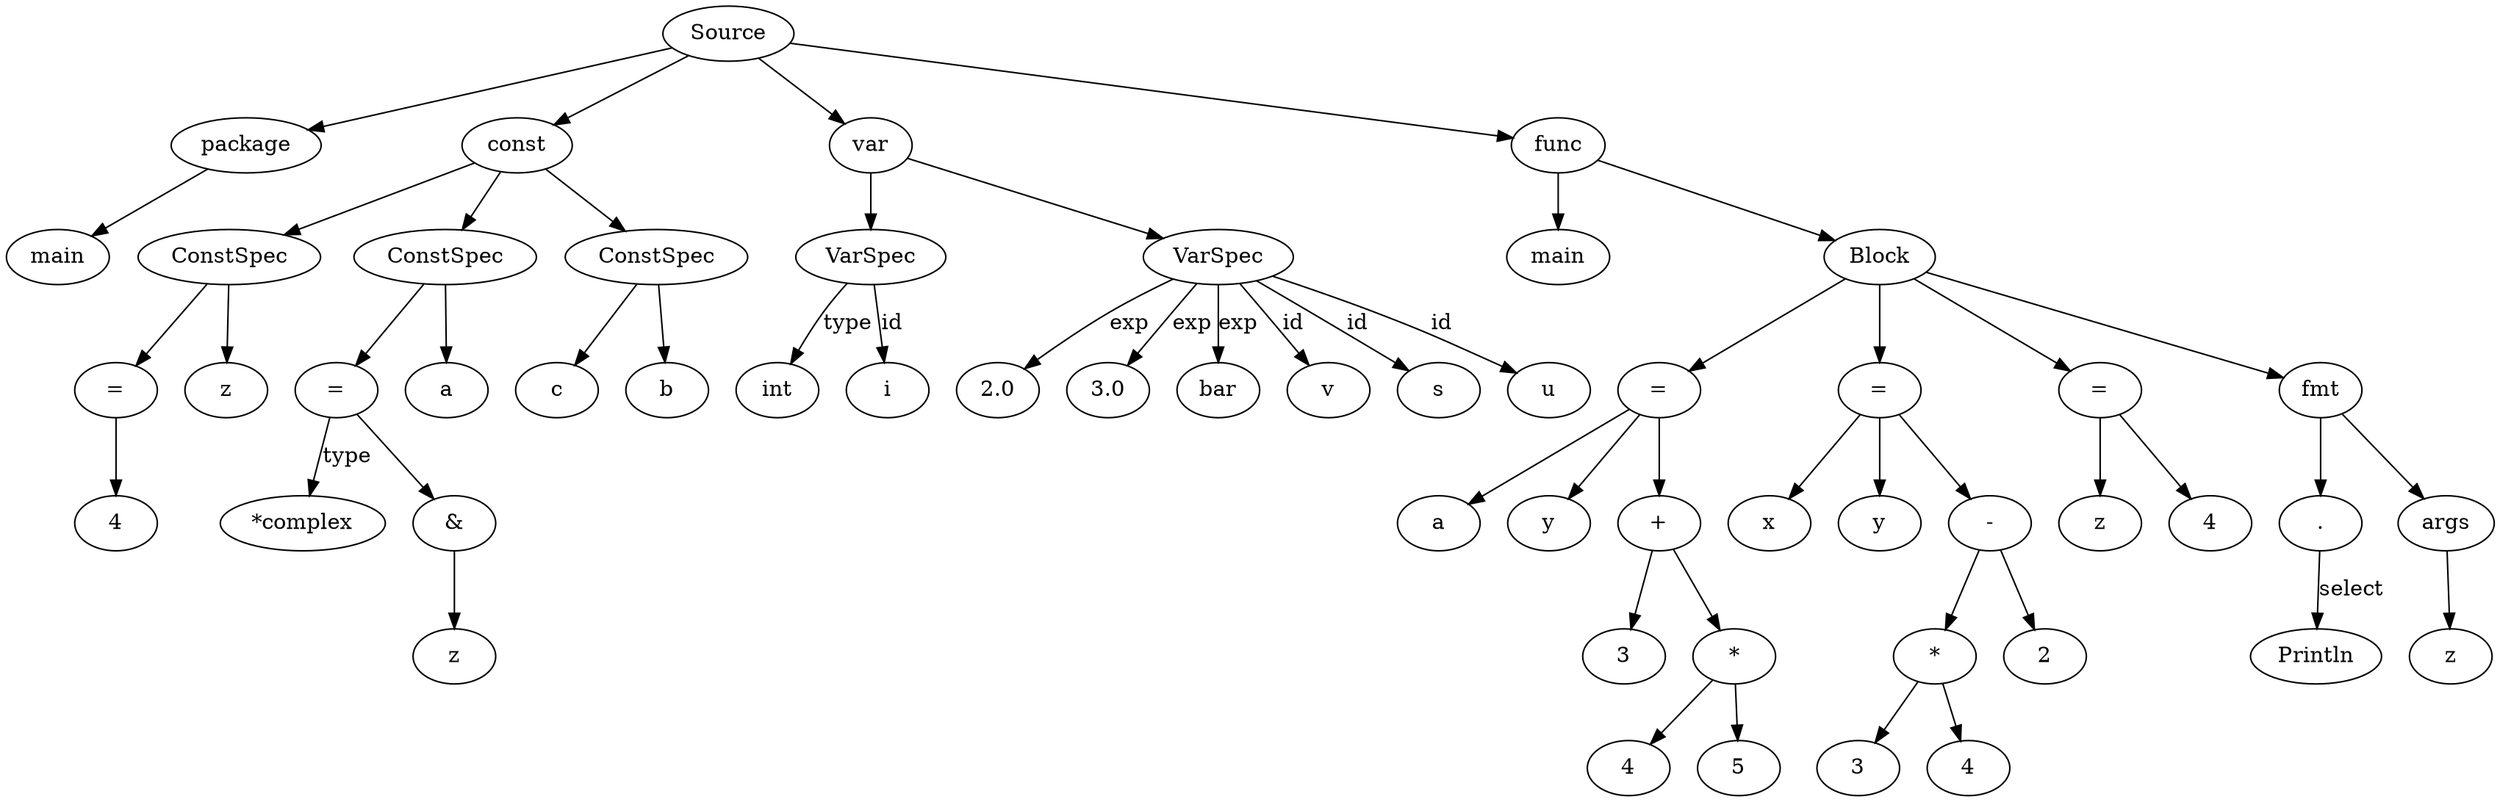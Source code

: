 digraph {
	0 [label=package]
	1 [label=main]
	0 -> 1 [label=""]
	2 [label=4]
	3 [label="="]
	3 -> 2 [label=""]
	4 [label=ConstSpec]
	4 -> z [label=""]
	4 -> 3 [label=""]
	5 [label="*complex"]
	6 [label=z]
	7 [label="&"]
	7 -> 6 [label=""]
	8 [label="="]
	8 -> 5 [label=type]
	8 -> 7 [label=""]
	9 [label=ConstSpec]
	9 -> a [label=""]
	9 -> 8 [label=""]
	10 [label=ConstSpec]
	10 -> c [label=""]
	10 -> b [label=""]
	11 [label=const]
	11 -> 4 [label=""]
	11 -> 9 [label=""]
	11 -> 10 [label=""]
	12 [label=int]
	13 [label=VarSpec]
	13 -> i [label=id]
	13 -> 12 [label=type]
	14 [label=2.0]
	15 [label=3.0]
	16 [label=bar]
	17 [label=VarSpec]
	17 -> v [label=id]
	17 -> s [label=id]
	17 -> u [label=id]
	17 -> 15 [label=exp]
	17 -> 16 [label=exp]
	17 -> 14 [label=exp]
	18 [label=var]
	18 -> 13 [label=""]
	18 -> 17 [label=""]
	19 [label=main]
	20 [label=func]
	21 [label=a]
	22 [label=y]
	23 [label=3]
	24 [label=4]
	25 [label=5]
	26 [label="*"]
	26 -> 24 [label=""]
	26 -> 25 [label=""]
	27 [label="+"]
	27 -> 23 [label=""]
	27 -> 26 [label=""]
	28 [label="="]
	28 -> 22 [label=""]
	28 -> 21 [label=""]
	28 -> 27 [label=""]
	29 [label=x]
	30 [label=y]
	31 [label=3]
	32 [label=4]
	33 [label="*"]
	33 -> 31 [label=""]
	33 -> 32 [label=""]
	34 [label=2]
	35 [label="-"]
	35 -> 33 [label=""]
	35 -> 34 [label=""]
	36 [label="="]
	36 -> 30 [label=""]
	36 -> 29 [label=""]
	36 -> 35 [label=""]
	37 [label=z]
	38 [label=4]
	39 [label="="]
	39 -> 37 [label=""]
	39 -> 38 [label=""]
	40 [label=fmt]
	41 [label="."]
	42 [label=Println]
	41 -> 42 [label=select]
	40 -> 41 [label=""]
	43 [label=z]
	44 [label=args]
	44 -> 43 [label=""]
	40 -> 44 [label=""]
	45 [label=Block]
	45 -> 28 [label=""]
	45 -> 36 [label=""]
	45 -> 39 [label=""]
	45 -> 40 [label=""]
	20 -> 45 [label=""]
	20 -> 19 [label=""]
	46 [label=Source]
	46 -> 0 [label=""]
	46 -> 11 [label=""]
	46 -> 18 [label=""]
	46 -> 20 [label=""]
}

